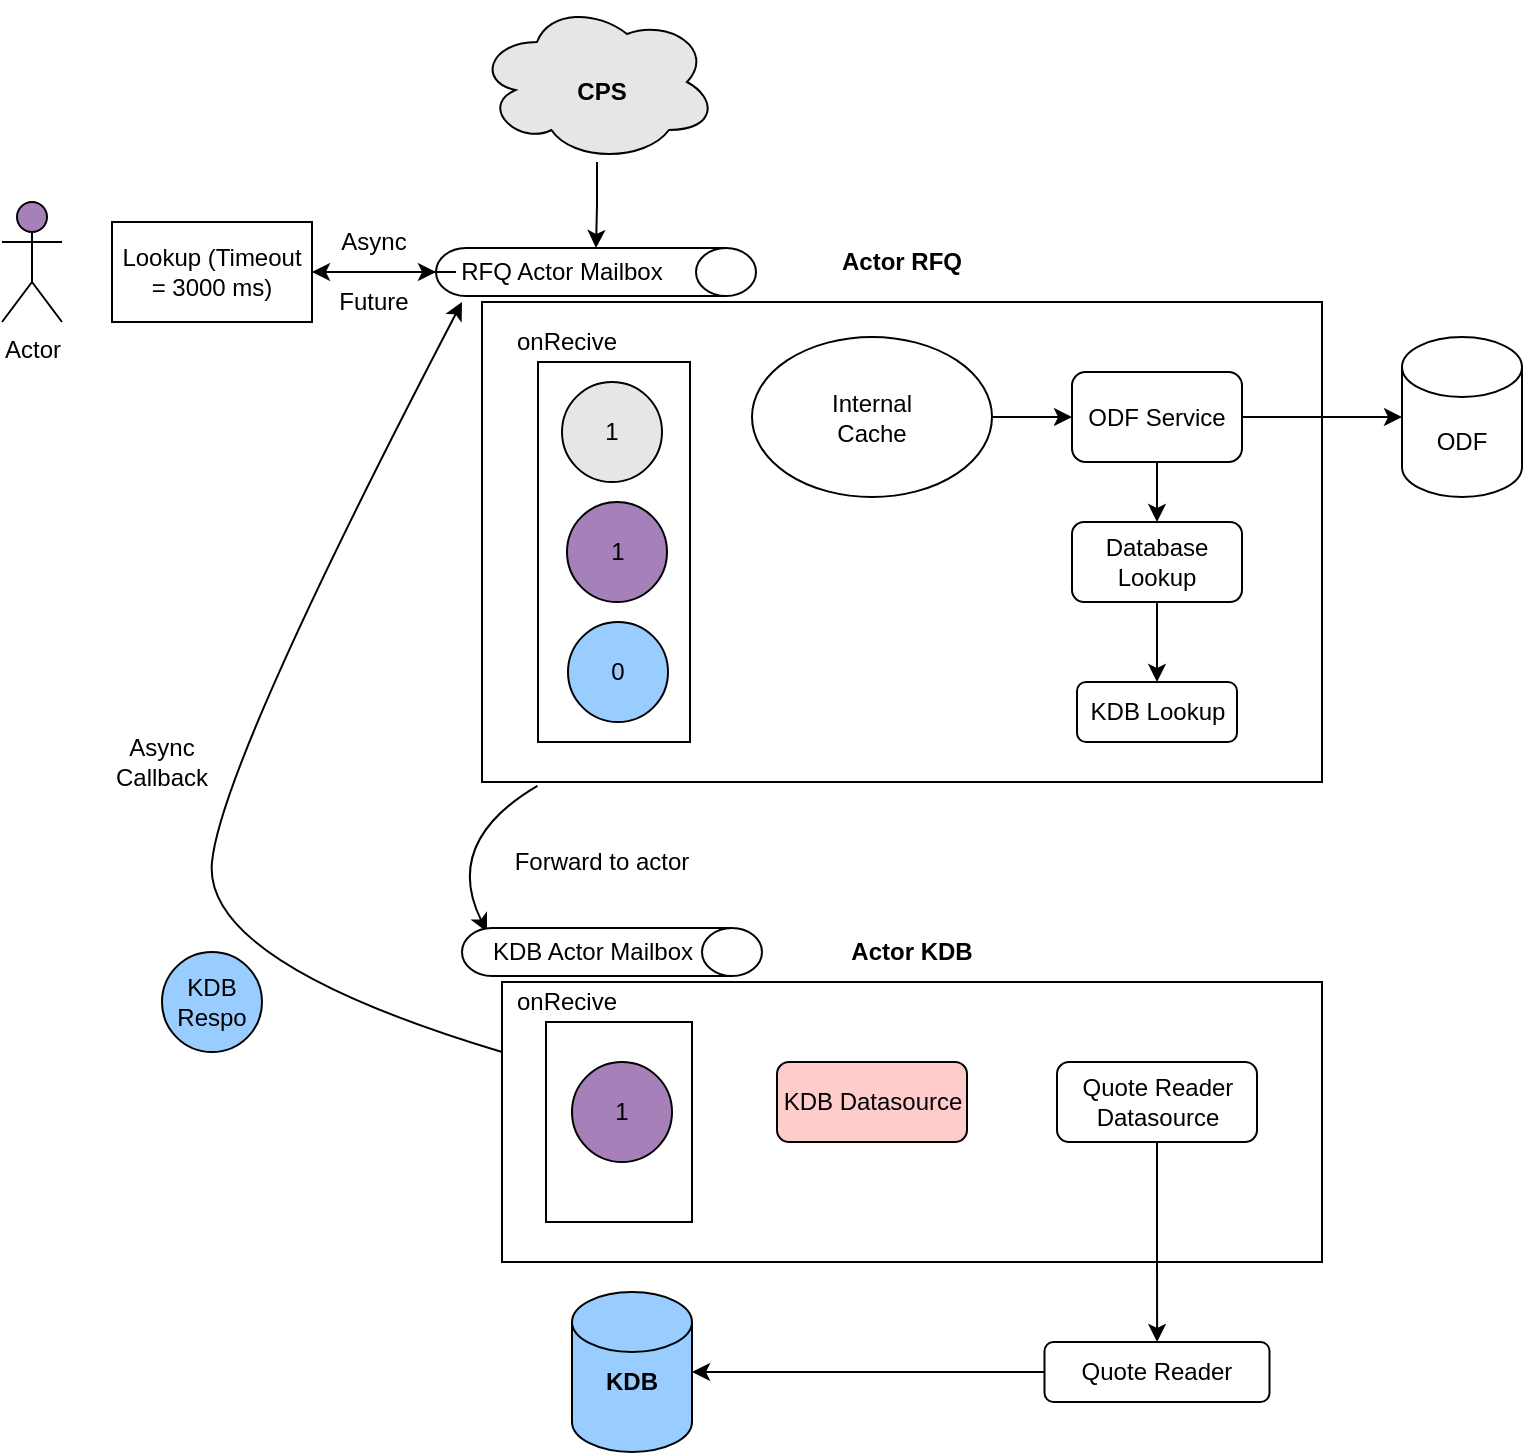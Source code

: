 <mxfile version="15.1.4" type="github">
  <diagram id="IL_mM1gIvbstTeOMvLZC" name="Page-1">
    <mxGraphModel dx="1426" dy="800" grid="0" gridSize="10" guides="1" tooltips="1" connect="1" arrows="1" fold="1" page="1" pageScale="1" pageWidth="827" pageHeight="1169" math="0" shadow="0">
      <root>
        <mxCell id="0" />
        <mxCell id="1" parent="0" />
        <mxCell id="gWDNcxBYeCoUoLH7jfs3-2" value="" style="rounded=0;whiteSpace=wrap;html=1;" parent="1" vertex="1">
          <mxGeometry x="260" y="160" width="420" height="240" as="geometry" />
        </mxCell>
        <mxCell id="gWDNcxBYeCoUoLH7jfs3-3" value="" style="rounded=0;whiteSpace=wrap;html=1;" parent="1" vertex="1">
          <mxGeometry x="270" y="500" width="410" height="140" as="geometry" />
        </mxCell>
        <mxCell id="gWDNcxBYeCoUoLH7jfs3-4" value="" style="rounded=0;whiteSpace=wrap;html=1;" parent="1" vertex="1">
          <mxGeometry x="288" y="190" width="76" height="190" as="geometry" />
        </mxCell>
        <mxCell id="gWDNcxBYeCoUoLH7jfs3-6" value="1" style="ellipse;whiteSpace=wrap;html=1;aspect=fixed;fillColor=#A680B8;" parent="1" vertex="1">
          <mxGeometry x="302.5" y="260" width="50" height="50" as="geometry" />
        </mxCell>
        <mxCell id="gWDNcxBYeCoUoLH7jfs3-8" value="0" style="ellipse;whiteSpace=wrap;html=1;aspect=fixed;fillColor=#99CCFF;" parent="1" vertex="1">
          <mxGeometry x="303" y="320" width="50" height="50" as="geometry" />
        </mxCell>
        <mxCell id="gWDNcxBYeCoUoLH7jfs3-9" value="1" style="ellipse;whiteSpace=wrap;html=1;aspect=fixed;fillColor=#E6E6E6;" parent="1" vertex="1">
          <mxGeometry x="300" y="200" width="50" height="50" as="geometry" />
        </mxCell>
        <mxCell id="jHvEGmgFJhY84yqwyBK8-6" style="edgeStyle=orthogonalEdgeStyle;rounded=0;orthogonalLoop=1;jettySize=auto;html=1;entryX=0;entryY=0.5;entryDx=0;entryDy=0;entryPerimeter=0;" edge="1" parent="1" source="gWDNcxBYeCoUoLH7jfs3-10" target="jHvEGmgFJhY84yqwyBK8-1">
          <mxGeometry relative="1" as="geometry" />
        </mxCell>
        <mxCell id="gWDNcxBYeCoUoLH7jfs3-10" value="" style="ellipse;shape=cloud;whiteSpace=wrap;html=1;fillColor=#E6E6E6;" parent="1" vertex="1">
          <mxGeometry x="257.5" y="10" width="120" height="80" as="geometry" />
        </mxCell>
        <mxCell id="gWDNcxBYeCoUoLH7jfs3-11" value="Actor" style="shape=umlActor;verticalLabelPosition=bottom;verticalAlign=top;html=1;outlineConnect=0;fillColor=#A680B8;" parent="1" vertex="1">
          <mxGeometry x="20" y="110" width="30" height="60" as="geometry" />
        </mxCell>
        <mxCell id="gWDNcxBYeCoUoLH7jfs3-12" value="&lt;b&gt;Actor RFQ&lt;/b&gt;" style="text;html=1;strokeColor=none;fillColor=none;align=center;verticalAlign=middle;whiteSpace=wrap;rounded=0;" parent="1" vertex="1">
          <mxGeometry x="435" y="130" width="70" height="20" as="geometry" />
        </mxCell>
        <mxCell id="gWDNcxBYeCoUoLH7jfs3-13" value="onRecive" style="text;html=1;strokeColor=none;fillColor=none;align=center;verticalAlign=middle;whiteSpace=wrap;rounded=0;" parent="1" vertex="1">
          <mxGeometry x="270" y="170" width="65" height="20" as="geometry" />
        </mxCell>
        <mxCell id="gWDNcxBYeCoUoLH7jfs3-14" value="&lt;b&gt;CPS&lt;/b&gt;" style="text;html=1;strokeColor=none;fillColor=none;align=center;verticalAlign=middle;whiteSpace=wrap;rounded=0;" parent="1" vertex="1">
          <mxGeometry x="300" y="45" width="40" height="20" as="geometry" />
        </mxCell>
        <mxCell id="gWDNcxBYeCoUoLH7jfs3-15" value="" style="shape=cylinder3;whiteSpace=wrap;html=1;boundedLbl=1;backgroundOutline=1;size=15;fillColor=#99CCFF;" parent="1" vertex="1">
          <mxGeometry x="305" y="655" width="60" height="80" as="geometry" />
        </mxCell>
        <mxCell id="gWDNcxBYeCoUoLH7jfs3-16" value="&lt;b&gt;KDB&lt;/b&gt;" style="text;html=1;strokeColor=none;fillColor=none;align=center;verticalAlign=middle;whiteSpace=wrap;rounded=0;" parent="1" vertex="1">
          <mxGeometry x="315" y="690" width="40" height="20" as="geometry" />
        </mxCell>
        <mxCell id="gWDNcxBYeCoUoLH7jfs3-17" value="&lt;b&gt;Actor KDB&lt;/b&gt;" style="text;html=1;strokeColor=none;fillColor=none;align=center;verticalAlign=middle;whiteSpace=wrap;rounded=0;" parent="1" vertex="1">
          <mxGeometry x="440" y="475" width="70" height="20" as="geometry" />
        </mxCell>
        <mxCell id="gWDNcxBYeCoUoLH7jfs3-32" style="edgeStyle=orthogonalEdgeStyle;rounded=0;orthogonalLoop=1;jettySize=auto;html=1;" parent="1" source="gWDNcxBYeCoUoLH7jfs3-18" target="gWDNcxBYeCoUoLH7jfs3-23" edge="1">
          <mxGeometry relative="1" as="geometry" />
        </mxCell>
        <mxCell id="gWDNcxBYeCoUoLH7jfs3-34" style="edgeStyle=orthogonalEdgeStyle;rounded=0;orthogonalLoop=1;jettySize=auto;html=1;entryX=0.5;entryY=0;entryDx=0;entryDy=0;" parent="1" source="gWDNcxBYeCoUoLH7jfs3-18" target="gWDNcxBYeCoUoLH7jfs3-19" edge="1">
          <mxGeometry relative="1" as="geometry" />
        </mxCell>
        <mxCell id="gWDNcxBYeCoUoLH7jfs3-18" value="ODF Service" style="rounded=1;whiteSpace=wrap;html=1;fillColor=#FFFFFF;" parent="1" vertex="1">
          <mxGeometry x="555" y="195" width="85" height="45" as="geometry" />
        </mxCell>
        <mxCell id="jHvEGmgFJhY84yqwyBK8-11" value="" style="edgeStyle=orthogonalEdgeStyle;rounded=0;orthogonalLoop=1;jettySize=auto;html=1;entryX=0.5;entryY=0;entryDx=0;entryDy=0;" edge="1" parent="1" source="gWDNcxBYeCoUoLH7jfs3-19" target="gWDNcxBYeCoUoLH7jfs3-48">
          <mxGeometry relative="1" as="geometry" />
        </mxCell>
        <mxCell id="gWDNcxBYeCoUoLH7jfs3-19" value="Database Lookup" style="rounded=1;whiteSpace=wrap;html=1;fillColor=#FFFFFF;" parent="1" vertex="1">
          <mxGeometry x="555" y="270" width="85" height="40" as="geometry" />
        </mxCell>
        <mxCell id="gWDNcxBYeCoUoLH7jfs3-47" value="" style="edgeStyle=orthogonalEdgeStyle;rounded=0;orthogonalLoop=1;jettySize=auto;html=1;" parent="1" source="gWDNcxBYeCoUoLH7jfs3-20" target="gWDNcxBYeCoUoLH7jfs3-18" edge="1">
          <mxGeometry relative="1" as="geometry" />
        </mxCell>
        <mxCell id="gWDNcxBYeCoUoLH7jfs3-20" value="" style="ellipse;whiteSpace=wrap;html=1;fillColor=#FFFFFF;" parent="1" vertex="1">
          <mxGeometry x="395" y="177.5" width="120" height="80" as="geometry" />
        </mxCell>
        <mxCell id="gWDNcxBYeCoUoLH7jfs3-21" value="Internal Cache" style="text;html=1;strokeColor=none;fillColor=none;align=center;verticalAlign=middle;whiteSpace=wrap;rounded=0;" parent="1" vertex="1">
          <mxGeometry x="435" y="207.5" width="40" height="20" as="geometry" />
        </mxCell>
        <mxCell id="gWDNcxBYeCoUoLH7jfs3-23" value="ODF" style="shape=cylinder3;whiteSpace=wrap;html=1;boundedLbl=1;backgroundOutline=1;size=15;fillColor=#FFFFFF;" parent="1" vertex="1">
          <mxGeometry x="720" y="177.5" width="60" height="80" as="geometry" />
        </mxCell>
        <mxCell id="jHvEGmgFJhY84yqwyBK8-17" style="edgeStyle=orthogonalEdgeStyle;rounded=0;orthogonalLoop=1;jettySize=auto;html=1;entryX=1;entryY=0.5;entryDx=0;entryDy=0;entryPerimeter=0;" edge="1" parent="1" source="gWDNcxBYeCoUoLH7jfs3-24" target="gWDNcxBYeCoUoLH7jfs3-15">
          <mxGeometry relative="1" as="geometry" />
        </mxCell>
        <mxCell id="gWDNcxBYeCoUoLH7jfs3-24" value="Quote Reader" style="rounded=1;whiteSpace=wrap;html=1;fillColor=#FFFFFF;" parent="1" vertex="1">
          <mxGeometry x="541.25" y="680" width="112.5" height="30" as="geometry" />
        </mxCell>
        <mxCell id="gWDNcxBYeCoUoLH7jfs3-37" style="edgeStyle=orthogonalEdgeStyle;rounded=0;orthogonalLoop=1;jettySize=auto;html=1;" parent="1" source="gWDNcxBYeCoUoLH7jfs3-26" target="gWDNcxBYeCoUoLH7jfs3-24" edge="1">
          <mxGeometry relative="1" as="geometry" />
        </mxCell>
        <mxCell id="gWDNcxBYeCoUoLH7jfs3-26" value="Quote Reader Datasource" style="rounded=1;whiteSpace=wrap;html=1;fillColor=#FFFFFF;" parent="1" vertex="1">
          <mxGeometry x="547.5" y="540" width="100" height="40" as="geometry" />
        </mxCell>
        <mxCell id="gWDNcxBYeCoUoLH7jfs3-27" value="KDB Datasource" style="rounded=1;whiteSpace=wrap;html=1;fillColor=#FFCCCC;" parent="1" vertex="1">
          <mxGeometry x="407.5" y="540" width="95" height="40" as="geometry" />
        </mxCell>
        <mxCell id="gWDNcxBYeCoUoLH7jfs3-36" value="Forward to actor" style="text;html=1;strokeColor=none;fillColor=none;align=center;verticalAlign=middle;whiteSpace=wrap;rounded=0;" parent="1" vertex="1">
          <mxGeometry x="270" y="430" width="100" height="20" as="geometry" />
        </mxCell>
        <mxCell id="gWDNcxBYeCoUoLH7jfs3-39" value="" style="curved=1;endArrow=classic;html=1;exitX=0;exitY=0.25;exitDx=0;exitDy=0;" parent="1" source="gWDNcxBYeCoUoLH7jfs3-3" edge="1">
          <mxGeometry width="50" height="50" relative="1" as="geometry">
            <mxPoint x="200" y="470" as="sourcePoint" />
            <mxPoint x="250" y="160" as="targetPoint" />
            <Array as="points">
              <mxPoint x="120" y="490" />
              <mxPoint x="130" y="390" />
            </Array>
          </mxGeometry>
        </mxCell>
        <mxCell id="gWDNcxBYeCoUoLH7jfs3-40" value="Async Callback" style="text;html=1;strokeColor=none;fillColor=none;align=center;verticalAlign=middle;whiteSpace=wrap;rounded=0;" parent="1" vertex="1">
          <mxGeometry x="80" y="380" width="40" height="20" as="geometry" />
        </mxCell>
        <mxCell id="gWDNcxBYeCoUoLH7jfs3-45" value="" style="curved=1;endArrow=classic;html=1;exitX=0.066;exitY=1.008;exitDx=0;exitDy=0;exitPerimeter=0;entryX=0;entryY=0;entryDx=0;entryDy=0;" parent="1" source="gWDNcxBYeCoUoLH7jfs3-2" target="jHvEGmgFJhY84yqwyBK8-10" edge="1">
          <mxGeometry width="50" height="50" relative="1" as="geometry">
            <mxPoint x="390" y="440" as="sourcePoint" />
            <mxPoint x="440" y="390" as="targetPoint" />
            <Array as="points">
              <mxPoint x="240" y="430" />
            </Array>
          </mxGeometry>
        </mxCell>
        <mxCell id="gWDNcxBYeCoUoLH7jfs3-48" value="KDB Lookup" style="rounded=1;whiteSpace=wrap;html=1;fillColor=#FFFFFF;" parent="1" vertex="1">
          <mxGeometry x="557.5" y="350" width="80" height="30" as="geometry" />
        </mxCell>
        <mxCell id="jHvEGmgFJhY84yqwyBK8-1" value="" style="shape=cylinder3;whiteSpace=wrap;html=1;boundedLbl=1;backgroundOutline=1;size=15;rotation=90;" vertex="1" parent="1">
          <mxGeometry x="305" y="65" width="24" height="160" as="geometry" />
        </mxCell>
        <mxCell id="jHvEGmgFJhY84yqwyBK8-2" value="" style="shape=cylinder3;whiteSpace=wrap;html=1;boundedLbl=1;backgroundOutline=1;size=15;rotation=90;" vertex="1" parent="1">
          <mxGeometry x="313" y="410" width="24" height="150" as="geometry" />
        </mxCell>
        <mxCell id="jHvEGmgFJhY84yqwyBK8-37" style="edgeStyle=entityRelationEdgeStyle;rounded=0;orthogonalLoop=1;jettySize=auto;html=1;entryX=1;entryY=0.5;entryDx=0;entryDy=0;" edge="1" parent="1" source="jHvEGmgFJhY84yqwyBK8-9" target="jHvEGmgFJhY84yqwyBK8-24">
          <mxGeometry relative="1" as="geometry" />
        </mxCell>
        <mxCell id="jHvEGmgFJhY84yqwyBK8-9" value="RFQ Actor Mailbox" style="text;html=1;strokeColor=none;fillColor=none;align=center;verticalAlign=middle;whiteSpace=wrap;rounded=0;" vertex="1" parent="1">
          <mxGeometry x="247" y="135" width="106" height="20" as="geometry" />
        </mxCell>
        <mxCell id="jHvEGmgFJhY84yqwyBK8-10" value="KDB Actor Mailbox" style="text;html=1;strokeColor=none;fillColor=none;align=center;verticalAlign=middle;whiteSpace=wrap;rounded=0;" vertex="1" parent="1">
          <mxGeometry x="262.5" y="475" width="105" height="20" as="geometry" />
        </mxCell>
        <mxCell id="jHvEGmgFJhY84yqwyBK8-12" value="" style="rounded=0;whiteSpace=wrap;html=1;" vertex="1" parent="1">
          <mxGeometry x="292" y="520" width="73" height="100" as="geometry" />
        </mxCell>
        <mxCell id="jHvEGmgFJhY84yqwyBK8-13" value="onRecive" style="text;html=1;strokeColor=none;fillColor=none;align=center;verticalAlign=middle;whiteSpace=wrap;rounded=0;" vertex="1" parent="1">
          <mxGeometry x="270" y="500" width="65" height="20" as="geometry" />
        </mxCell>
        <mxCell id="jHvEGmgFJhY84yqwyBK8-14" value="1" style="ellipse;whiteSpace=wrap;html=1;aspect=fixed;fillColor=#A680B8;" vertex="1" parent="1">
          <mxGeometry x="305" y="540" width="50" height="50" as="geometry" />
        </mxCell>
        <mxCell id="jHvEGmgFJhY84yqwyBK8-23" value="KDB Respo" style="ellipse;whiteSpace=wrap;html=1;aspect=fixed;fillColor=#99CCFF;" vertex="1" parent="1">
          <mxGeometry x="100" y="485" width="50" height="50" as="geometry" />
        </mxCell>
        <mxCell id="jHvEGmgFJhY84yqwyBK8-28" style="edgeStyle=entityRelationEdgeStyle;rounded=0;orthogonalLoop=1;jettySize=auto;html=1;entryX=0.5;entryY=1;entryDx=0;entryDy=0;entryPerimeter=0;" edge="1" parent="1" source="jHvEGmgFJhY84yqwyBK8-24" target="jHvEGmgFJhY84yqwyBK8-1">
          <mxGeometry relative="1" as="geometry" />
        </mxCell>
        <mxCell id="jHvEGmgFJhY84yqwyBK8-24" value="Lookup (Timeout = 3000 ms)" style="rounded=0;whiteSpace=wrap;html=1;" vertex="1" parent="1">
          <mxGeometry x="75" y="120" width="100" height="50" as="geometry" />
        </mxCell>
        <mxCell id="jHvEGmgFJhY84yqwyBK8-35" value="Async" style="text;html=1;strokeColor=none;fillColor=none;align=center;verticalAlign=middle;whiteSpace=wrap;rounded=0;" vertex="1" parent="1">
          <mxGeometry x="186" y="120" width="40" height="20" as="geometry" />
        </mxCell>
        <mxCell id="jHvEGmgFJhY84yqwyBK8-36" value="Future" style="text;html=1;strokeColor=none;fillColor=none;align=center;verticalAlign=middle;whiteSpace=wrap;rounded=0;" vertex="1" parent="1">
          <mxGeometry x="186" y="150" width="40" height="20" as="geometry" />
        </mxCell>
      </root>
    </mxGraphModel>
  </diagram>
</mxfile>
